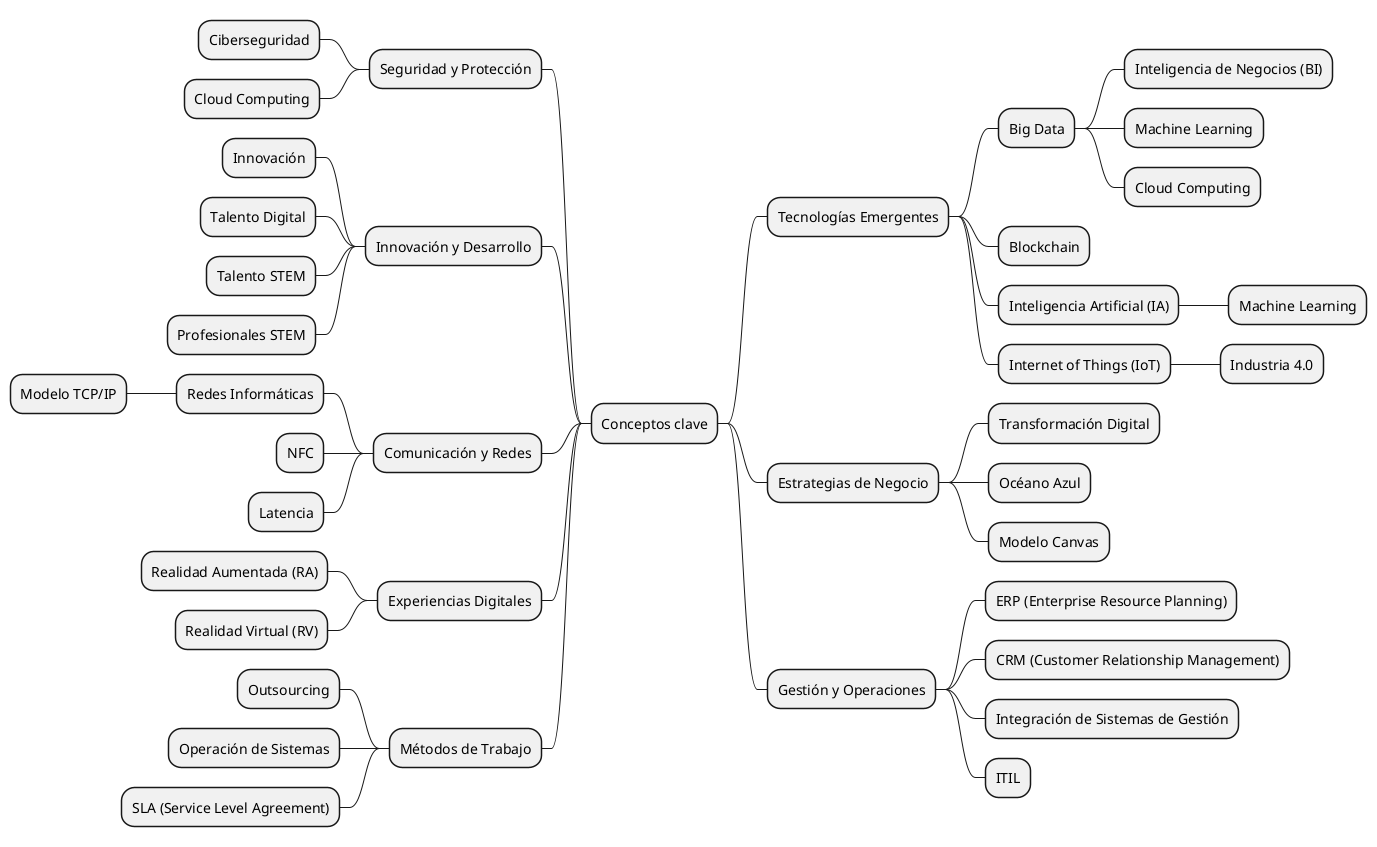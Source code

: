 @startmindmap


+ Conceptos clave
++ Tecnologías Emergentes
+++ Big Data
++++ Inteligencia de Negocios (BI)
++++ Machine Learning
++++ Cloud Computing
+++ Blockchain
+++ Inteligencia Artificial (IA)
++++ Machine Learning
+++ Internet of Things (IoT)
++++ Industria 4.0

++ Estrategias de Negocio
+++ Transformación Digital
+++ Océano Azul
+++ Modelo Canvas

++ Gestión y Operaciones
+++ ERP (Enterprise Resource Planning)
+++ CRM (Customer Relationship Management)
+++ Integración de Sistemas de Gestión
+++ ITIL

-- Seguridad y Protección
--- Ciberseguridad
--- Cloud Computing

-- Innovación y Desarrollo
--- Innovación
--- Talento Digital
--- Talento STEM
--- Profesionales STEM

-- Comunicación y Redes
--- Redes Informáticas
---- Modelo TCP/IP
--- NFC
--- Latencia

-- Experiencias Digitales
--- Realidad Aumentada (RA)
--- Realidad Virtual (RV)

-- Métodos de Trabajo
--- Outsourcing
--- Operación de Sistemas
--- SLA (Service Level Agreement)

@endmindmap
